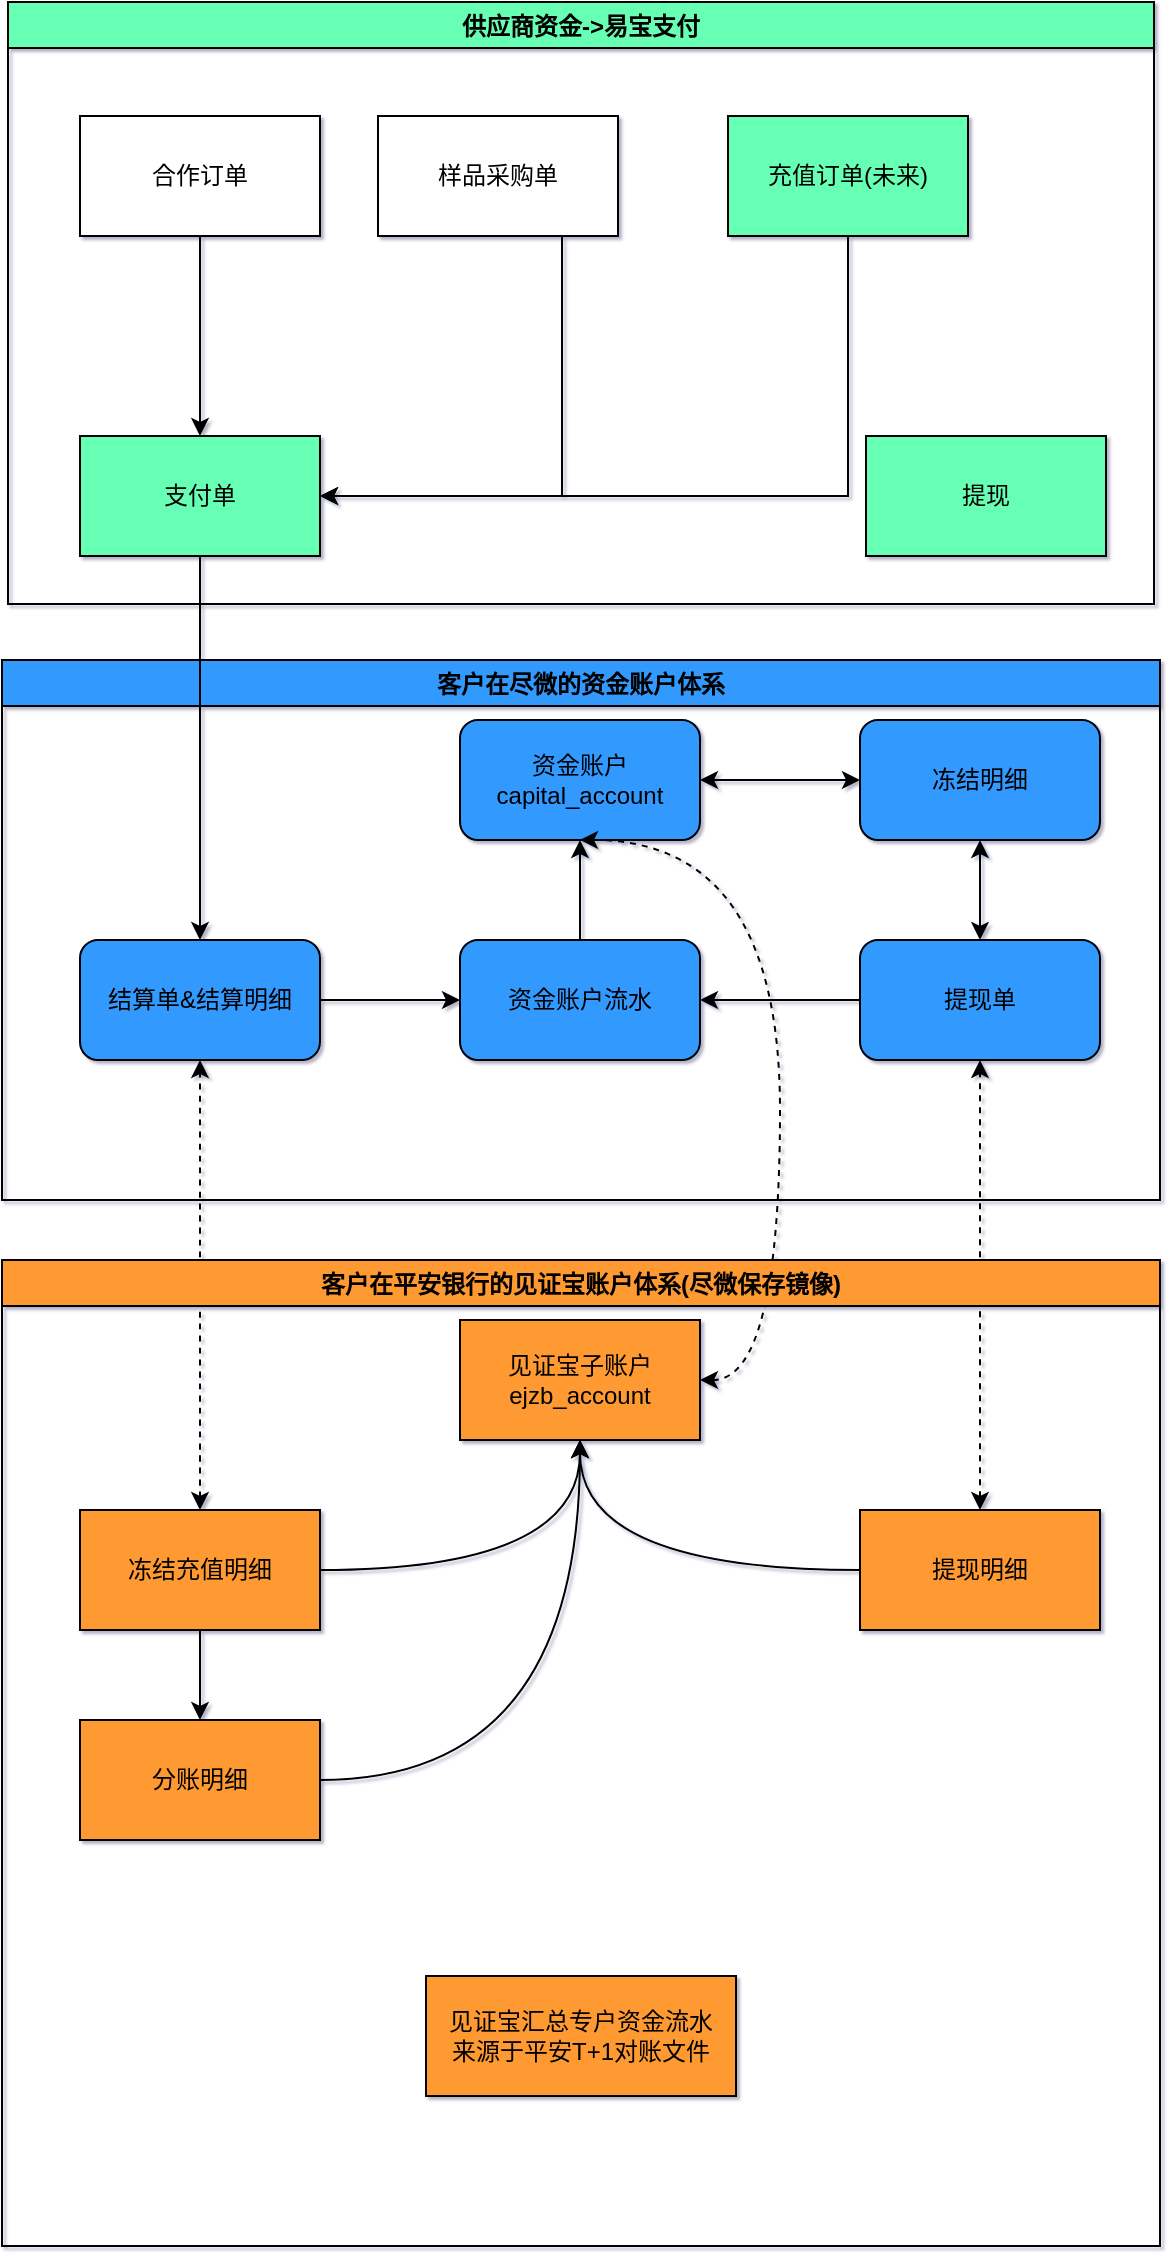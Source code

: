 <mxfile version="16.0.0" type="github">
  <diagram id="gsf49He13MfOLdli_iRr" name="第 1 页">
    <mxGraphModel dx="1298" dy="834" grid="0" gridSize="10" guides="1" tooltips="1" connect="1" arrows="1" fold="1" page="1" pageScale="1" pageWidth="827" pageHeight="1169" math="0" shadow="1">
      <root>
        <mxCell id="0" />
        <mxCell id="1" parent="0" />
        <mxCell id="og5dSPM_AXGmNLmmMvEW-1" value="资金账户&lt;br&gt;capital_account" style="rounded=1;whiteSpace=wrap;html=1;fillColor=#3399FF;" parent="1" vertex="1">
          <mxGeometry x="330" y="631" width="120" height="60" as="geometry" />
        </mxCell>
        <mxCell id="og5dSPM_AXGmNLmmMvEW-5" style="edgeStyle=orthogonalEdgeStyle;rounded=0;orthogonalLoop=1;jettySize=auto;html=1;entryX=0;entryY=0.5;entryDx=0;entryDy=0;" parent="1" source="og5dSPM_AXGmNLmmMvEW-2" target="og5dSPM_AXGmNLmmMvEW-4" edge="1">
          <mxGeometry relative="1" as="geometry" />
        </mxCell>
        <mxCell id="og5dSPM_AXGmNLmmMvEW-2" value="结算单&amp;amp;结算明细" style="rounded=1;whiteSpace=wrap;html=1;fillColor=#3399FF;" parent="1" vertex="1">
          <mxGeometry x="140" y="741" width="120" height="60" as="geometry" />
        </mxCell>
        <mxCell id="og5dSPM_AXGmNLmmMvEW-6" style="edgeStyle=orthogonalEdgeStyle;rounded=0;orthogonalLoop=1;jettySize=auto;html=1;entryX=1;entryY=0.5;entryDx=0;entryDy=0;" parent="1" source="og5dSPM_AXGmNLmmMvEW-3" target="og5dSPM_AXGmNLmmMvEW-4" edge="1">
          <mxGeometry relative="1" as="geometry" />
        </mxCell>
        <mxCell id="og5dSPM_AXGmNLmmMvEW-3" value="提现单" style="rounded=1;whiteSpace=wrap;html=1;fillColor=#3399FF;" parent="1" vertex="1">
          <mxGeometry x="530" y="741" width="120" height="60" as="geometry" />
        </mxCell>
        <mxCell id="og5dSPM_AXGmNLmmMvEW-7" style="edgeStyle=orthogonalEdgeStyle;rounded=0;orthogonalLoop=1;jettySize=auto;html=1;entryX=0.5;entryY=1;entryDx=0;entryDy=0;" parent="1" source="og5dSPM_AXGmNLmmMvEW-4" target="og5dSPM_AXGmNLmmMvEW-1" edge="1">
          <mxGeometry relative="1" as="geometry" />
        </mxCell>
        <mxCell id="og5dSPM_AXGmNLmmMvEW-4" value="资金账户流水" style="rounded=1;whiteSpace=wrap;html=1;fillColor=#3399FF;" parent="1" vertex="1">
          <mxGeometry x="330" y="741" width="120" height="60" as="geometry" />
        </mxCell>
        <mxCell id="og5dSPM_AXGmNLmmMvEW-18" style="edgeStyle=orthogonalEdgeStyle;rounded=0;orthogonalLoop=1;jettySize=auto;html=1;entryX=0.5;entryY=1;entryDx=0;entryDy=0;dashed=1;curved=1;startArrow=classic;startFill=1;exitX=1;exitY=0.5;exitDx=0;exitDy=0;" parent="1" source="og5dSPM_AXGmNLmmMvEW-8" target="og5dSPM_AXGmNLmmMvEW-1" edge="1">
          <mxGeometry relative="1" as="geometry">
            <Array as="points">
              <mxPoint x="490" y="961" />
              <mxPoint x="490" y="691" />
            </Array>
          </mxGeometry>
        </mxCell>
        <mxCell id="og5dSPM_AXGmNLmmMvEW-8" value="见证宝子账户&lt;br&gt;ejzb_account" style="rounded=0;whiteSpace=wrap;html=1;fillColor=#FF9933;" parent="1" vertex="1">
          <mxGeometry x="330" y="931" width="120" height="60" as="geometry" />
        </mxCell>
        <mxCell id="og5dSPM_AXGmNLmmMvEW-12" style="edgeStyle=orthogonalEdgeStyle;rounded=0;orthogonalLoop=1;jettySize=auto;html=1;entryX=0.5;entryY=0;entryDx=0;entryDy=0;" parent="1" source="og5dSPM_AXGmNLmmMvEW-10" target="og5dSPM_AXGmNLmmMvEW-11" edge="1">
          <mxGeometry relative="1" as="geometry" />
        </mxCell>
        <mxCell id="og5dSPM_AXGmNLmmMvEW-16" style="edgeStyle=orthogonalEdgeStyle;rounded=0;orthogonalLoop=1;jettySize=auto;html=1;entryX=0.5;entryY=1;entryDx=0;entryDy=0;curved=1;" parent="1" source="og5dSPM_AXGmNLmmMvEW-10" target="og5dSPM_AXGmNLmmMvEW-8" edge="1">
          <mxGeometry relative="1" as="geometry" />
        </mxCell>
        <mxCell id="og5dSPM_AXGmNLmmMvEW-19" style="edgeStyle=orthogonalEdgeStyle;curved=1;rounded=0;orthogonalLoop=1;jettySize=auto;html=1;entryX=0.5;entryY=1;entryDx=0;entryDy=0;dashed=1;startArrow=classic;startFill=1;" parent="1" source="og5dSPM_AXGmNLmmMvEW-10" target="og5dSPM_AXGmNLmmMvEW-2" edge="1">
          <mxGeometry relative="1" as="geometry" />
        </mxCell>
        <mxCell id="og5dSPM_AXGmNLmmMvEW-10" value="冻结充值明细" style="rounded=0;whiteSpace=wrap;html=1;fillColor=#FF9933;" parent="1" vertex="1">
          <mxGeometry x="140" y="1026" width="120" height="60" as="geometry" />
        </mxCell>
        <mxCell id="og5dSPM_AXGmNLmmMvEW-13" style="edgeStyle=orthogonalEdgeStyle;rounded=0;orthogonalLoop=1;jettySize=auto;html=1;entryX=0.5;entryY=1;entryDx=0;entryDy=0;curved=1;" parent="1" source="og5dSPM_AXGmNLmmMvEW-11" target="og5dSPM_AXGmNLmmMvEW-8" edge="1">
          <mxGeometry relative="1" as="geometry" />
        </mxCell>
        <mxCell id="og5dSPM_AXGmNLmmMvEW-11" value="分账明细" style="rounded=0;whiteSpace=wrap;html=1;fillColor=#FF9933;" parent="1" vertex="1">
          <mxGeometry x="140" y="1131" width="120" height="60" as="geometry" />
        </mxCell>
        <mxCell id="og5dSPM_AXGmNLmmMvEW-15" style="edgeStyle=orthogonalEdgeStyle;rounded=0;orthogonalLoop=1;jettySize=auto;html=1;entryX=0.5;entryY=1;entryDx=0;entryDy=0;curved=1;" parent="1" source="og5dSPM_AXGmNLmmMvEW-14" target="og5dSPM_AXGmNLmmMvEW-8" edge="1">
          <mxGeometry relative="1" as="geometry" />
        </mxCell>
        <mxCell id="og5dSPM_AXGmNLmmMvEW-17" style="edgeStyle=orthogonalEdgeStyle;rounded=0;orthogonalLoop=1;jettySize=auto;html=1;entryX=0.5;entryY=1;entryDx=0;entryDy=0;dashed=1;startArrow=classic;startFill=1;" parent="1" source="og5dSPM_AXGmNLmmMvEW-14" target="og5dSPM_AXGmNLmmMvEW-3" edge="1">
          <mxGeometry relative="1" as="geometry" />
        </mxCell>
        <mxCell id="og5dSPM_AXGmNLmmMvEW-14" value="提现明细" style="rounded=0;whiteSpace=wrap;html=1;fillColor=#FF9933;" parent="1" vertex="1">
          <mxGeometry x="530" y="1026" width="120" height="60" as="geometry" />
        </mxCell>
        <mxCell id="og5dSPM_AXGmNLmmMvEW-20" value="客户在尽微的资金账户体系" style="swimlane;fillColor=#3399FF;" parent="1" vertex="1">
          <mxGeometry x="101" y="601" width="579" height="270" as="geometry" />
        </mxCell>
        <mxCell id="k9vBDChI0TnORqGJ9K9F-10" value="冻结明细" style="rounded=1;whiteSpace=wrap;html=1;fillColor=#3399FF;" vertex="1" parent="og5dSPM_AXGmNLmmMvEW-20">
          <mxGeometry x="429" y="30" width="120" height="60" as="geometry" />
        </mxCell>
        <mxCell id="og5dSPM_AXGmNLmmMvEW-21" value="客户在平安银行的见证宝账户体系(尽微保存镜像)" style="swimlane;fillColor=#FF9933;" parent="1" vertex="1">
          <mxGeometry x="101" y="901" width="579" height="493" as="geometry" />
        </mxCell>
        <mxCell id="k9vBDChI0TnORqGJ9K9F-13" value="见证宝汇总专户资金流水&lt;br&gt;来源于平安T+1对账文件" style="rounded=0;whiteSpace=wrap;html=1;fillColor=#FF9933;" vertex="1" parent="og5dSPM_AXGmNLmmMvEW-21">
          <mxGeometry x="212" y="358" width="155" height="60" as="geometry" />
        </mxCell>
        <mxCell id="k9vBDChI0TnORqGJ9K9F-4" value="供应商资金-&gt;易宝支付" style="swimlane;fillColor=#66FFB3;" vertex="1" parent="1">
          <mxGeometry x="104" y="272" width="573" height="301" as="geometry" />
        </mxCell>
        <mxCell id="k9vBDChI0TnORqGJ9K9F-2" value="合作订单" style="rounded=0;whiteSpace=wrap;html=1;" vertex="1" parent="k9vBDChI0TnORqGJ9K9F-4">
          <mxGeometry x="36" y="57" width="120" height="60" as="geometry" />
        </mxCell>
        <mxCell id="k9vBDChI0TnORqGJ9K9F-1" value="支付单" style="rounded=0;whiteSpace=wrap;html=1;fillColor=#66FFB3;" vertex="1" parent="k9vBDChI0TnORqGJ9K9F-4">
          <mxGeometry x="36" y="217" width="120" height="60" as="geometry" />
        </mxCell>
        <mxCell id="k9vBDChI0TnORqGJ9K9F-3" style="edgeStyle=orthogonalEdgeStyle;rounded=0;orthogonalLoop=1;jettySize=auto;html=1;entryX=0.5;entryY=0;entryDx=0;entryDy=0;" edge="1" parent="k9vBDChI0TnORqGJ9K9F-4" source="k9vBDChI0TnORqGJ9K9F-2" target="k9vBDChI0TnORqGJ9K9F-1">
          <mxGeometry relative="1" as="geometry" />
        </mxCell>
        <mxCell id="k9vBDChI0TnORqGJ9K9F-6" style="edgeStyle=orthogonalEdgeStyle;rounded=0;orthogonalLoop=1;jettySize=auto;html=1;entryX=1;entryY=0.5;entryDx=0;entryDy=0;" edge="1" parent="k9vBDChI0TnORqGJ9K9F-4" source="k9vBDChI0TnORqGJ9K9F-5" target="k9vBDChI0TnORqGJ9K9F-1">
          <mxGeometry relative="1" as="geometry">
            <mxPoint x="101" y="216" as="targetPoint" />
            <Array as="points">
              <mxPoint x="277" y="247" />
            </Array>
          </mxGeometry>
        </mxCell>
        <mxCell id="k9vBDChI0TnORqGJ9K9F-5" value="样品采购单" style="rounded=0;whiteSpace=wrap;html=1;" vertex="1" parent="k9vBDChI0TnORqGJ9K9F-4">
          <mxGeometry x="185" y="57" width="120" height="60" as="geometry" />
        </mxCell>
        <mxCell id="k9vBDChI0TnORqGJ9K9F-8" style="edgeStyle=orthogonalEdgeStyle;rounded=0;orthogonalLoop=1;jettySize=auto;html=1;entryX=1;entryY=0.5;entryDx=0;entryDy=0;" edge="1" parent="k9vBDChI0TnORqGJ9K9F-4" source="k9vBDChI0TnORqGJ9K9F-7" target="k9vBDChI0TnORqGJ9K9F-1">
          <mxGeometry relative="1" as="geometry">
            <Array as="points">
              <mxPoint x="420" y="247" />
            </Array>
          </mxGeometry>
        </mxCell>
        <mxCell id="k9vBDChI0TnORqGJ9K9F-7" value="充值订单(未来)" style="rounded=0;whiteSpace=wrap;html=1;fillColor=#66FFB3;" vertex="1" parent="k9vBDChI0TnORqGJ9K9F-4">
          <mxGeometry x="360" y="57" width="120" height="60" as="geometry" />
        </mxCell>
        <mxCell id="k9vBDChI0TnORqGJ9K9F-14" value="提现" style="rounded=0;whiteSpace=wrap;html=1;fillColor=#66FFB3;" vertex="1" parent="k9vBDChI0TnORqGJ9K9F-4">
          <mxGeometry x="429" y="217" width="120" height="60" as="geometry" />
        </mxCell>
        <mxCell id="k9vBDChI0TnORqGJ9K9F-9" style="edgeStyle=orthogonalEdgeStyle;rounded=0;orthogonalLoop=1;jettySize=auto;html=1;entryX=0.5;entryY=0;entryDx=0;entryDy=0;" edge="1" parent="1" source="k9vBDChI0TnORqGJ9K9F-1" target="og5dSPM_AXGmNLmmMvEW-2">
          <mxGeometry relative="1" as="geometry" />
        </mxCell>
        <mxCell id="k9vBDChI0TnORqGJ9K9F-11" style="edgeStyle=orthogonalEdgeStyle;rounded=0;orthogonalLoop=1;jettySize=auto;html=1;entryX=0.5;entryY=0;entryDx=0;entryDy=0;startArrow=classic;startFill=1;" edge="1" parent="1" source="k9vBDChI0TnORqGJ9K9F-10" target="og5dSPM_AXGmNLmmMvEW-3">
          <mxGeometry relative="1" as="geometry" />
        </mxCell>
        <mxCell id="k9vBDChI0TnORqGJ9K9F-12" style="edgeStyle=orthogonalEdgeStyle;rounded=0;orthogonalLoop=1;jettySize=auto;html=1;entryX=1;entryY=0.5;entryDx=0;entryDy=0;startArrow=classic;startFill=1;" edge="1" parent="1" source="k9vBDChI0TnORqGJ9K9F-10" target="og5dSPM_AXGmNLmmMvEW-1">
          <mxGeometry relative="1" as="geometry" />
        </mxCell>
      </root>
    </mxGraphModel>
  </diagram>
</mxfile>
